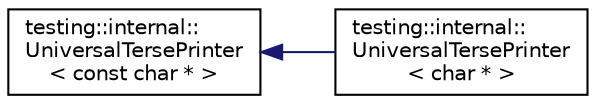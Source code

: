 digraph "Graphical Class Hierarchy"
{
 // LATEX_PDF_SIZE
  edge [fontname="Helvetica",fontsize="10",labelfontname="Helvetica",labelfontsize="10"];
  node [fontname="Helvetica",fontsize="10",shape=record];
  rankdir="LR";
  Node0 [label="testing::internal::\lUniversalTersePrinter\l\< const char * \>",height=0.2,width=0.4,color="black", fillcolor="white", style="filled",URL="$classtesting_1_1internal_1_1UniversalTersePrinter_3_01const_01char_01_5_01_4.html",tooltip=" "];
  Node0 -> Node1 [dir="back",color="midnightblue",fontsize="10",style="solid",fontname="Helvetica"];
  Node1 [label="testing::internal::\lUniversalTersePrinter\l\< char * \>",height=0.2,width=0.4,color="black", fillcolor="white", style="filled",URL="$classtesting_1_1internal_1_1UniversalTersePrinter_3_01char_01_5_01_4.html",tooltip=" "];
}
